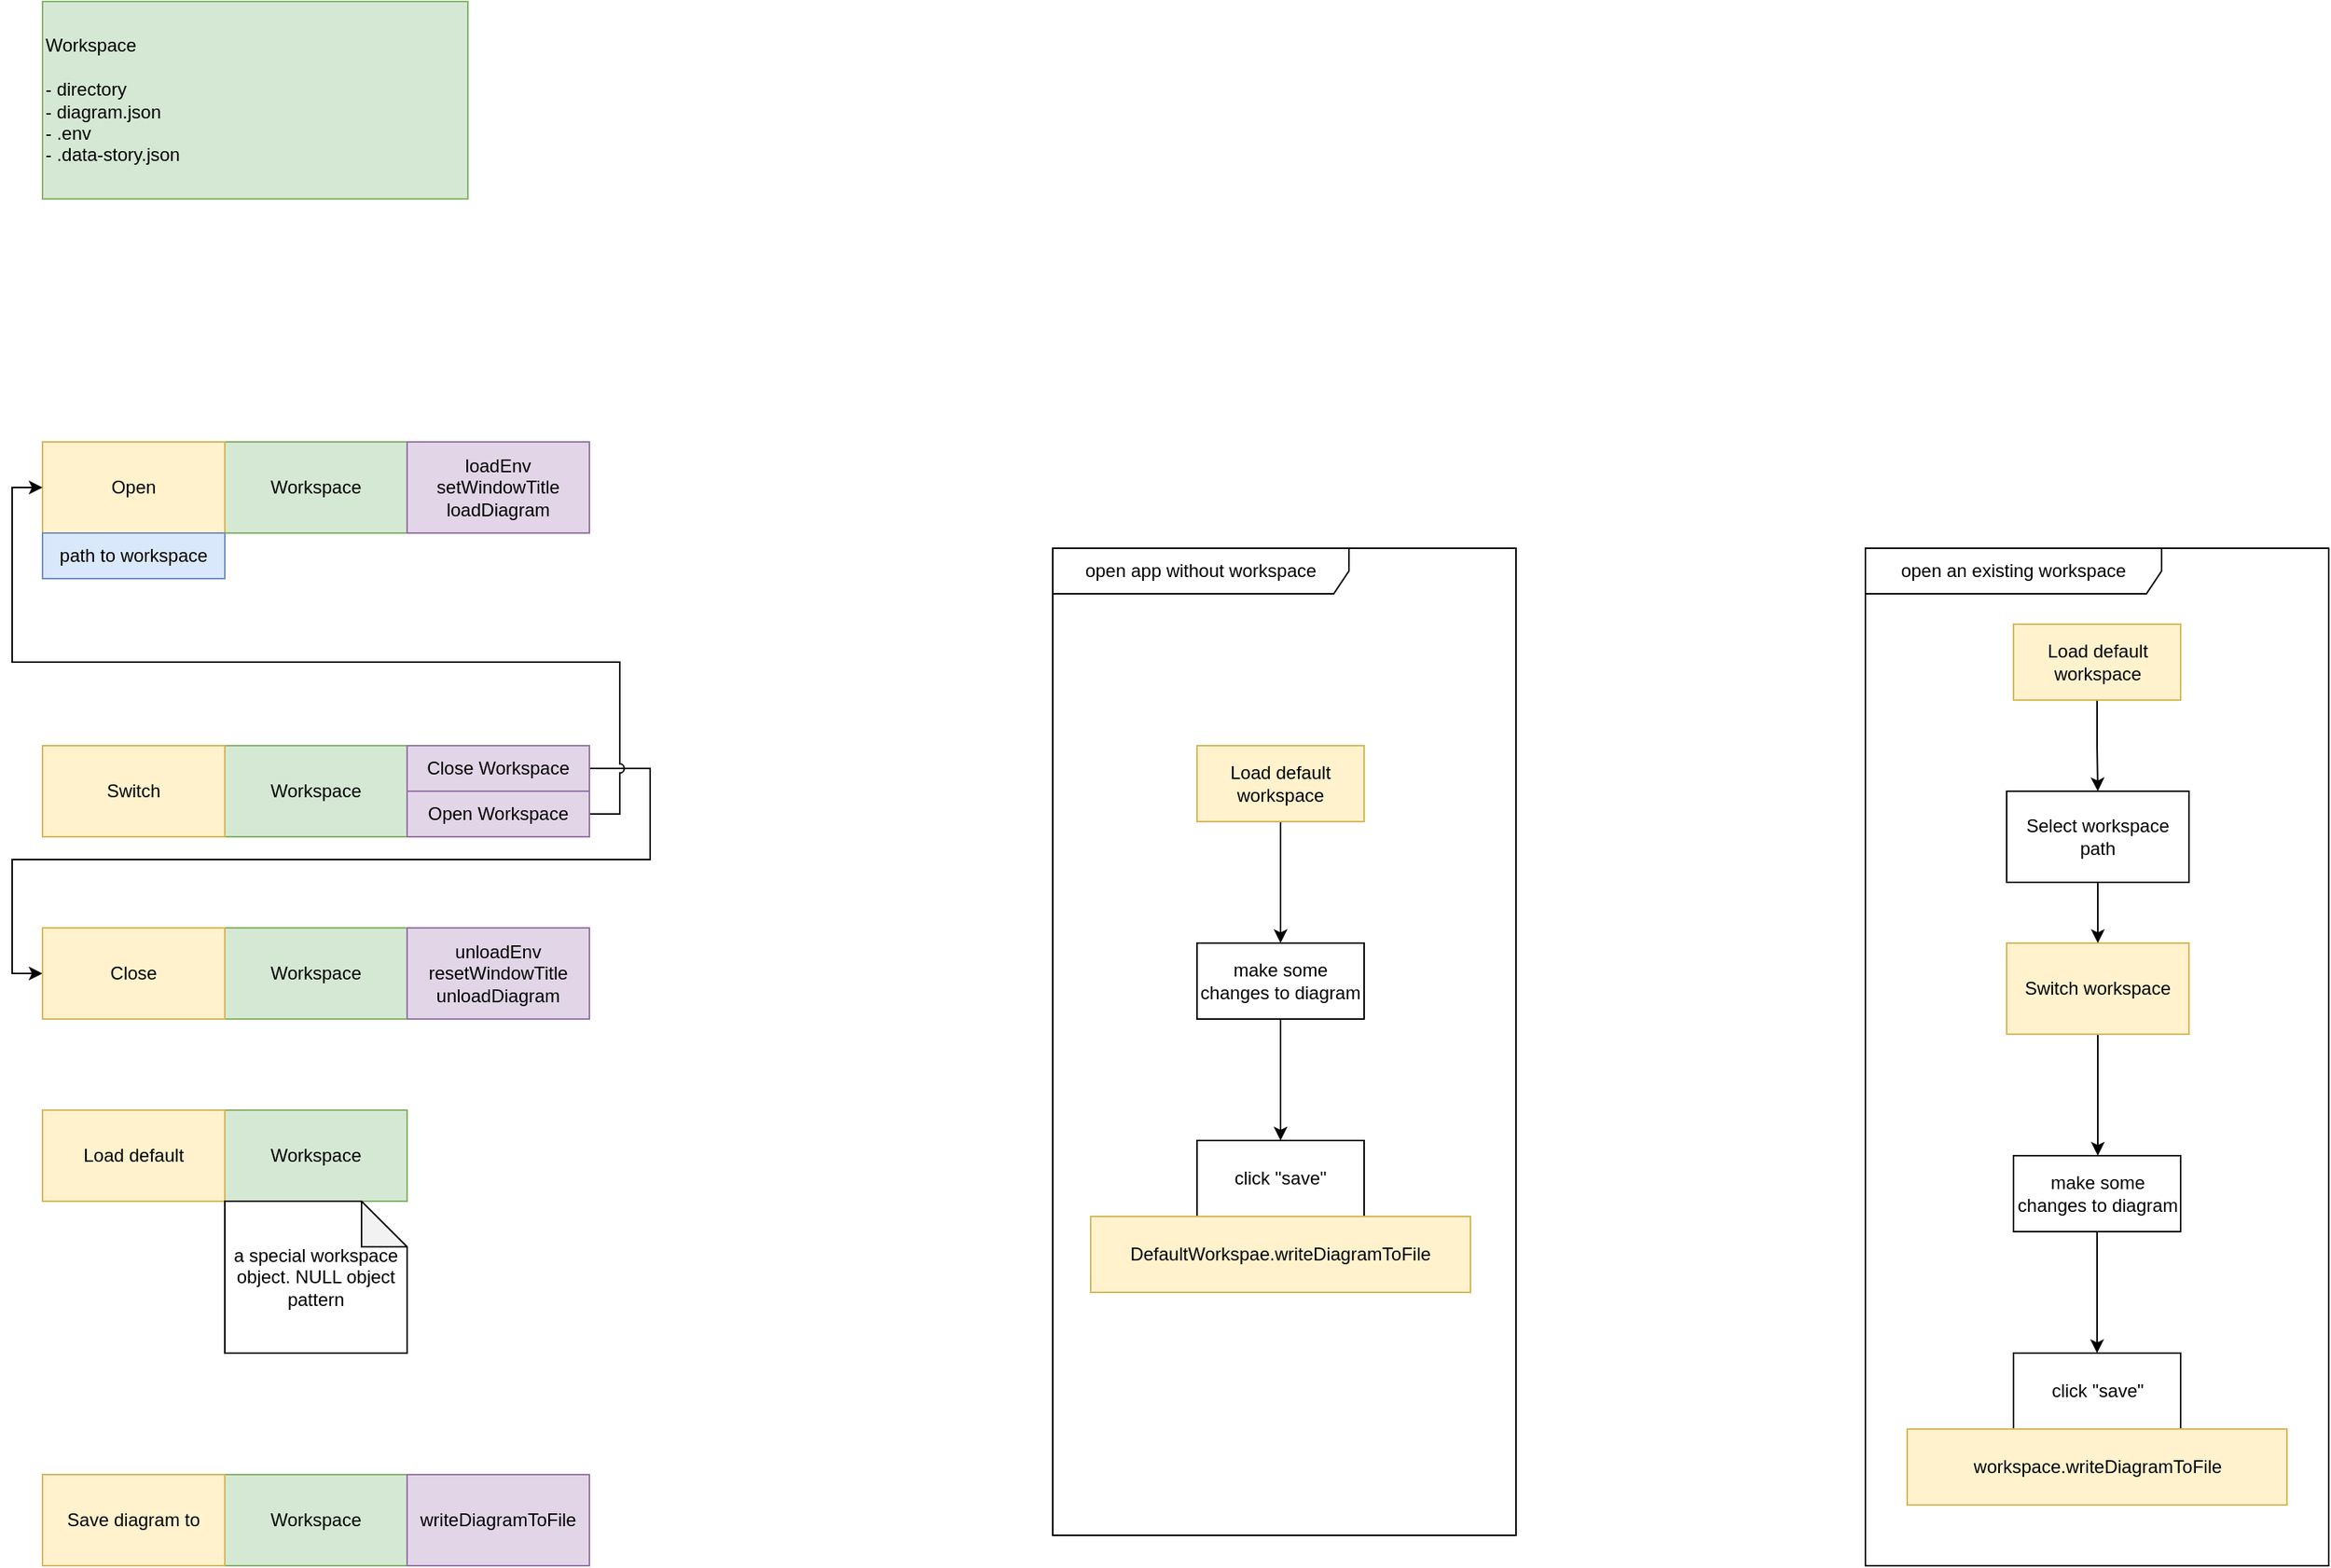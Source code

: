 <mxfile version="24.0.7" type="github" pages="2">
  <diagram name="workspace" id="g_nydXo4ztZp-hx2b2BG">
    <mxGraphModel dx="1630" dy="1995" grid="1" gridSize="10" guides="1" tooltips="1" connect="1" arrows="1" fold="1" page="1" pageScale="1" pageWidth="850" pageHeight="1100" math="0" shadow="0">
      <root>
        <mxCell id="0" />
        <mxCell id="1" parent="0" />
        <mxCell id="Cz59rWMl22EjLUC5MazV-1" value="Workspace&lt;div&gt;&lt;br&gt;&lt;/div&gt;&lt;div&gt;- directory&lt;/div&gt;&lt;div&gt;- diagram.json&lt;/div&gt;&lt;div&gt;- .env&lt;/div&gt;&lt;div&gt;- .data-story.json&lt;/div&gt;" style="rounded=0;whiteSpace=wrap;html=1;fillColor=#d5e8d4;strokeColor=#82b366;align=left;" vertex="1" parent="1">
          <mxGeometry x="40" y="-170" width="280" height="130" as="geometry" />
        </mxCell>
        <mxCell id="Cz59rWMl22EjLUC5MazV-2" value="Workspace" style="rounded=0;whiteSpace=wrap;html=1;fillColor=#d5e8d4;strokeColor=#82b366;" vertex="1" parent="1">
          <mxGeometry x="160" y="120" width="120" height="60" as="geometry" />
        </mxCell>
        <mxCell id="Cz59rWMl22EjLUC5MazV-3" value="Open" style="rounded=0;whiteSpace=wrap;html=1;fillColor=#fff2cc;strokeColor=#d6b656;" vertex="1" parent="1">
          <mxGeometry x="40" y="120" width="120" height="60" as="geometry" />
        </mxCell>
        <mxCell id="Cz59rWMl22EjLUC5MazV-4" value="loadEnv&lt;div&gt;setWindowTitle&lt;/div&gt;&lt;div&gt;loadDiagram&lt;/div&gt;" style="rounded=0;whiteSpace=wrap;html=1;fillColor=#e1d5e7;strokeColor=#9673a6;" vertex="1" parent="1">
          <mxGeometry x="280" y="120" width="120" height="60" as="geometry" />
        </mxCell>
        <mxCell id="Cz59rWMl22EjLUC5MazV-5" value="Workspace" style="rounded=0;whiteSpace=wrap;html=1;fillColor=#d5e8d4;strokeColor=#82b366;" vertex="1" parent="1">
          <mxGeometry x="160" y="320" width="120" height="60" as="geometry" />
        </mxCell>
        <mxCell id="Cz59rWMl22EjLUC5MazV-7" value="Switch" style="rounded=0;whiteSpace=wrap;html=1;fillColor=#fff2cc;strokeColor=#d6b656;" vertex="1" parent="1">
          <mxGeometry x="40" y="320" width="120" height="60" as="geometry" />
        </mxCell>
        <mxCell id="Cz59rWMl22EjLUC5MazV-14" style="edgeStyle=orthogonalEdgeStyle;rounded=0;orthogonalLoop=1;jettySize=auto;html=1;exitX=1;exitY=0.5;exitDx=0;exitDy=0;entryX=0;entryY=0.5;entryDx=0;entryDy=0;jumpStyle=sharp;" edge="1" parent="1" source="Cz59rWMl22EjLUC5MazV-8" target="Cz59rWMl22EjLUC5MazV-12">
          <mxGeometry relative="1" as="geometry">
            <Array as="points">
              <mxPoint x="440" y="335" />
              <mxPoint x="440" y="395" />
              <mxPoint x="20" y="395" />
              <mxPoint x="20" y="470" />
            </Array>
          </mxGeometry>
        </mxCell>
        <mxCell id="Cz59rWMl22EjLUC5MazV-8" value="Close Workspace" style="rounded=0;whiteSpace=wrap;html=1;fillColor=#e1d5e7;strokeColor=#9673a6;" vertex="1" parent="1">
          <mxGeometry x="280" y="320" width="120" height="30" as="geometry" />
        </mxCell>
        <mxCell id="Cz59rWMl22EjLUC5MazV-10" style="edgeStyle=orthogonalEdgeStyle;rounded=0;orthogonalLoop=1;jettySize=auto;html=1;exitX=1;exitY=0.5;exitDx=0;exitDy=0;entryX=0;entryY=0.5;entryDx=0;entryDy=0;jumpStyle=arc;" edge="1" parent="1" source="Cz59rWMl22EjLUC5MazV-9" target="Cz59rWMl22EjLUC5MazV-3">
          <mxGeometry relative="1" as="geometry" />
        </mxCell>
        <mxCell id="Cz59rWMl22EjLUC5MazV-9" value="Open Workspace" style="rounded=0;whiteSpace=wrap;html=1;fillColor=#e1d5e7;strokeColor=#9673a6;" vertex="1" parent="1">
          <mxGeometry x="280" y="350" width="120" height="30" as="geometry" />
        </mxCell>
        <mxCell id="Cz59rWMl22EjLUC5MazV-11" value="Workspace" style="rounded=0;whiteSpace=wrap;html=1;fillColor=#d5e8d4;strokeColor=#82b366;" vertex="1" parent="1">
          <mxGeometry x="160" y="440" width="120" height="60" as="geometry" />
        </mxCell>
        <mxCell id="Cz59rWMl22EjLUC5MazV-12" value="Close" style="rounded=0;whiteSpace=wrap;html=1;fillColor=#fff2cc;strokeColor=#d6b656;" vertex="1" parent="1">
          <mxGeometry x="40" y="440" width="120" height="60" as="geometry" />
        </mxCell>
        <mxCell id="Cz59rWMl22EjLUC5MazV-13" value="unloadEnv&lt;div&gt;resetWindowTitle&lt;/div&gt;&lt;div&gt;unloadDiagram&lt;/div&gt;" style="rounded=0;whiteSpace=wrap;html=1;fillColor=#e1d5e7;strokeColor=#9673a6;" vertex="1" parent="1">
          <mxGeometry x="280" y="440" width="120" height="60" as="geometry" />
        </mxCell>
        <mxCell id="Cz59rWMl22EjLUC5MazV-15" value="Workspace" style="rounded=0;whiteSpace=wrap;html=1;fillColor=#d5e8d4;strokeColor=#82b366;" vertex="1" parent="1">
          <mxGeometry x="160" y="560" width="120" height="60" as="geometry" />
        </mxCell>
        <mxCell id="Cz59rWMl22EjLUC5MazV-16" value="Load default" style="rounded=0;whiteSpace=wrap;html=1;fillColor=#fff2cc;strokeColor=#d6b656;" vertex="1" parent="1">
          <mxGeometry x="40" y="560" width="120" height="60" as="geometry" />
        </mxCell>
        <mxCell id="Cz59rWMl22EjLUC5MazV-17" value="a special workspace object. NULL object pattern" style="shape=note;whiteSpace=wrap;html=1;backgroundOutline=1;darkOpacity=0.05;" vertex="1" parent="1">
          <mxGeometry x="160" y="620" width="120" height="100" as="geometry" />
        </mxCell>
        <mxCell id="Cz59rWMl22EjLUC5MazV-18" value="Workspace" style="rounded=0;whiteSpace=wrap;html=1;fillColor=#d5e8d4;strokeColor=#82b366;" vertex="1" parent="1">
          <mxGeometry x="160" y="800" width="120" height="60" as="geometry" />
        </mxCell>
        <mxCell id="Cz59rWMl22EjLUC5MazV-19" value="Save diagram to" style="rounded=0;whiteSpace=wrap;html=1;fillColor=#fff2cc;strokeColor=#d6b656;" vertex="1" parent="1">
          <mxGeometry x="40" y="800" width="120" height="60" as="geometry" />
        </mxCell>
        <mxCell id="Cz59rWMl22EjLUC5MazV-20" value="writeDiagramToFile" style="rounded=0;whiteSpace=wrap;html=1;fillColor=#e1d5e7;strokeColor=#9673a6;" vertex="1" parent="1">
          <mxGeometry x="280" y="800" width="120" height="60" as="geometry" />
        </mxCell>
        <mxCell id="Cz59rWMl22EjLUC5MazV-23" value="" style="edgeStyle=orthogonalEdgeStyle;rounded=0;orthogonalLoop=1;jettySize=auto;html=1;" edge="1" parent="1" source="Cz59rWMl22EjLUC5MazV-21" target="Cz59rWMl22EjLUC5MazV-22">
          <mxGeometry relative="1" as="geometry" />
        </mxCell>
        <mxCell id="Cz59rWMl22EjLUC5MazV-21" value="Load default workspace" style="html=1;whiteSpace=wrap;fillColor=#fff2cc;strokeColor=#d6b656;" vertex="1" parent="1">
          <mxGeometry x="800" y="320" width="110" height="50" as="geometry" />
        </mxCell>
        <mxCell id="Cz59rWMl22EjLUC5MazV-25" value="" style="edgeStyle=orthogonalEdgeStyle;rounded=0;orthogonalLoop=1;jettySize=auto;html=1;" edge="1" parent="1" source="Cz59rWMl22EjLUC5MazV-22" target="Cz59rWMl22EjLUC5MazV-24">
          <mxGeometry relative="1" as="geometry" />
        </mxCell>
        <mxCell id="Cz59rWMl22EjLUC5MazV-22" value="make some changes to diagram" style="html=1;whiteSpace=wrap;" vertex="1" parent="1">
          <mxGeometry x="800" y="450" width="110" height="50" as="geometry" />
        </mxCell>
        <mxCell id="Cz59rWMl22EjLUC5MazV-24" value="click &quot;save&quot;" style="html=1;whiteSpace=wrap;" vertex="1" parent="1">
          <mxGeometry x="800" y="580" width="110" height="50" as="geometry" />
        </mxCell>
        <mxCell id="Cz59rWMl22EjLUC5MazV-26" value="DefaultWorkspae.writeDiagramToFile" style="html=1;whiteSpace=wrap;fillColor=#fff2cc;strokeColor=#d6b656;" vertex="1" parent="1">
          <mxGeometry x="730" y="630" width="250" height="50" as="geometry" />
        </mxCell>
        <mxCell id="Cz59rWMl22EjLUC5MazV-32" value="open app without workspace" style="shape=umlFrame;whiteSpace=wrap;html=1;pointerEvents=0;width=195;height=30;" vertex="1" parent="1">
          <mxGeometry x="705" y="190" width="305" height="650" as="geometry" />
        </mxCell>
        <mxCell id="Cz59rWMl22EjLUC5MazV-33" value="open an existing workspace" style="shape=umlFrame;whiteSpace=wrap;html=1;pointerEvents=0;width=195;height=30;" vertex="1" parent="1">
          <mxGeometry x="1240" y="190" width="305" height="670" as="geometry" />
        </mxCell>
        <mxCell id="Cz59rWMl22EjLUC5MazV-37" value="" style="edgeStyle=orthogonalEdgeStyle;rounded=0;orthogonalLoop=1;jettySize=auto;html=1;" edge="1" parent="1" source="Cz59rWMl22EjLUC5MazV-34">
          <mxGeometry relative="1" as="geometry">
            <mxPoint x="1393" y="590" as="targetPoint" />
          </mxGeometry>
        </mxCell>
        <mxCell id="Cz59rWMl22EjLUC5MazV-34" value="Switch workspace" style="rounded=0;whiteSpace=wrap;html=1;fillColor=#fff2cc;strokeColor=#d6b656;" vertex="1" parent="1">
          <mxGeometry x="1333" y="450" width="120" height="60" as="geometry" />
        </mxCell>
        <mxCell id="Cz59rWMl22EjLUC5MazV-35" value="path to workspace" style="rounded=0;whiteSpace=wrap;html=1;fillColor=#dae8fc;strokeColor=#6c8ebf;" vertex="1" parent="1">
          <mxGeometry x="40" y="180" width="120" height="30" as="geometry" />
        </mxCell>
        <mxCell id="Cz59rWMl22EjLUC5MazV-40" style="edgeStyle=orthogonalEdgeStyle;rounded=0;orthogonalLoop=1;jettySize=auto;html=1;exitX=0.5;exitY=1;exitDx=0;exitDy=0;entryX=0.5;entryY=0;entryDx=0;entryDy=0;" edge="1" parent="1" source="Cz59rWMl22EjLUC5MazV-38" target="Cz59rWMl22EjLUC5MazV-39">
          <mxGeometry relative="1" as="geometry" />
        </mxCell>
        <mxCell id="Cz59rWMl22EjLUC5MazV-38" value="make some changes to diagram" style="html=1;whiteSpace=wrap;" vertex="1" parent="1">
          <mxGeometry x="1337.5" y="590" width="110" height="50" as="geometry" />
        </mxCell>
        <mxCell id="Cz59rWMl22EjLUC5MazV-39" value="click &quot;save&quot;" style="html=1;whiteSpace=wrap;" vertex="1" parent="1">
          <mxGeometry x="1337.5" y="720" width="110" height="50" as="geometry" />
        </mxCell>
        <mxCell id="Cz59rWMl22EjLUC5MazV-41" value="workspace.writeDiagramToFile" style="html=1;whiteSpace=wrap;fillColor=#fff2cc;strokeColor=#d6b656;" vertex="1" parent="1">
          <mxGeometry x="1267.5" y="770" width="250" height="50" as="geometry" />
        </mxCell>
        <mxCell id="Cz59rWMl22EjLUC5MazV-43" style="edgeStyle=orthogonalEdgeStyle;rounded=0;orthogonalLoop=1;jettySize=auto;html=1;exitX=0.5;exitY=1;exitDx=0;exitDy=0;entryX=0.5;entryY=0;entryDx=0;entryDy=0;" edge="1" parent="1" source="Cz59rWMl22EjLUC5MazV-42" target="Cz59rWMl22EjLUC5MazV-34">
          <mxGeometry relative="1" as="geometry" />
        </mxCell>
        <mxCell id="Cz59rWMl22EjLUC5MazV-42" value="Select workspace&lt;div&gt;path&lt;/div&gt;" style="rounded=0;whiteSpace=wrap;html=1;" vertex="1" parent="1">
          <mxGeometry x="1333" y="350" width="120" height="60" as="geometry" />
        </mxCell>
        <mxCell id="Cz59rWMl22EjLUC5MazV-46" style="edgeStyle=orthogonalEdgeStyle;rounded=0;orthogonalLoop=1;jettySize=auto;html=1;exitX=0.5;exitY=1;exitDx=0;exitDy=0;entryX=0.5;entryY=0;entryDx=0;entryDy=0;" edge="1" parent="1" source="Cz59rWMl22EjLUC5MazV-45" target="Cz59rWMl22EjLUC5MazV-42">
          <mxGeometry relative="1" as="geometry" />
        </mxCell>
        <mxCell id="Cz59rWMl22EjLUC5MazV-45" value="Load default workspace" style="html=1;whiteSpace=wrap;fillColor=#fff2cc;strokeColor=#d6b656;" vertex="1" parent="1">
          <mxGeometry x="1337.5" y="240" width="110" height="50" as="geometry" />
        </mxCell>
      </root>
    </mxGraphModel>
  </diagram>
  <diagram id="qMqVtyk_zu3tnloOVSBr" name="DataStoryWindow">
    <mxGraphModel dx="1630" dy="895" grid="1" gridSize="10" guides="1" tooltips="1" connect="1" arrows="1" fold="1" page="1" pageScale="1" pageWidth="850" pageHeight="1100" math="0" shadow="0">
      <root>
        <mxCell id="0" />
        <mxCell id="1" parent="0" />
        <mxCell id="cqZUNgLi1vSfw1ijjYbB-1" value="DataStoryWindow&lt;div&gt;&lt;br&gt;&lt;/div&gt;&lt;div&gt;- broswerWindow&lt;/div&gt;" style="rounded=0;whiteSpace=wrap;html=1;fillColor=#d5e8d4;strokeColor=#82b366;align=left;" vertex="1" parent="1">
          <mxGeometry x="40" width="320" height="140" as="geometry" />
        </mxCell>
        <mxCell id="cqZUNgLi1vSfw1ijjYbB-2" value="DataStoryWindow" style="rounded=0;whiteSpace=wrap;html=1;fillColor=#d5e8d4;strokeColor=#82b366;" vertex="1" parent="1">
          <mxGeometry x="160" y="200" width="120" height="60" as="geometry" />
        </mxCell>
        <mxCell id="cqZUNgLi1vSfw1ijjYbB-3" value="Open" style="rounded=0;whiteSpace=wrap;html=1;fillColor=#fff2cc;strokeColor=#d6b656;" vertex="1" parent="1">
          <mxGeometry x="40" y="200" width="120" height="60" as="geometry" />
        </mxCell>
        <mxCell id="cqZUNgLi1vSfw1ijjYbB-4" value="DataStoryWindow" style="rounded=0;whiteSpace=wrap;html=1;fillColor=#d5e8d4;strokeColor=#82b366;" vertex="1" parent="1">
          <mxGeometry x="160" y="400" width="120" height="60" as="geometry" />
        </mxCell>
        <mxCell id="cqZUNgLi1vSfw1ijjYbB-5" value="Close" style="rounded=0;whiteSpace=wrap;html=1;fillColor=#fff2cc;strokeColor=#d6b656;" vertex="1" parent="1">
          <mxGeometry x="40" y="400" width="120" height="60" as="geometry" />
        </mxCell>
        <mxCell id="cqZUNgLi1vSfw1ijjYbB-6" value="&lt;div&gt;&lt;span style=&quot;background-color: initial;&quot;&gt;new BrowserWindow();&lt;/span&gt;&lt;/div&gt;&lt;div&gt;&lt;span style=&quot;background-color: initial;&quot;&gt;open workspace&lt;/span&gt;&lt;br&gt;&lt;/div&gt;" style="rounded=0;whiteSpace=wrap;html=1;fillColor=#e1d5e7;strokeColor=#9673a6;align=left;" vertex="1" parent="1">
          <mxGeometry x="280" y="200" width="190" height="60" as="geometry" />
        </mxCell>
        <mxCell id="cqZUNgLi1vSfw1ijjYbB-7" value="workspace" style="rounded=0;whiteSpace=wrap;html=1;fillColor=#dae8fc;strokeColor=#6c8ebf;" vertex="1" parent="1">
          <mxGeometry x="40" y="260" width="120" height="30" as="geometry" />
        </mxCell>
      </root>
    </mxGraphModel>
  </diagram>
</mxfile>
